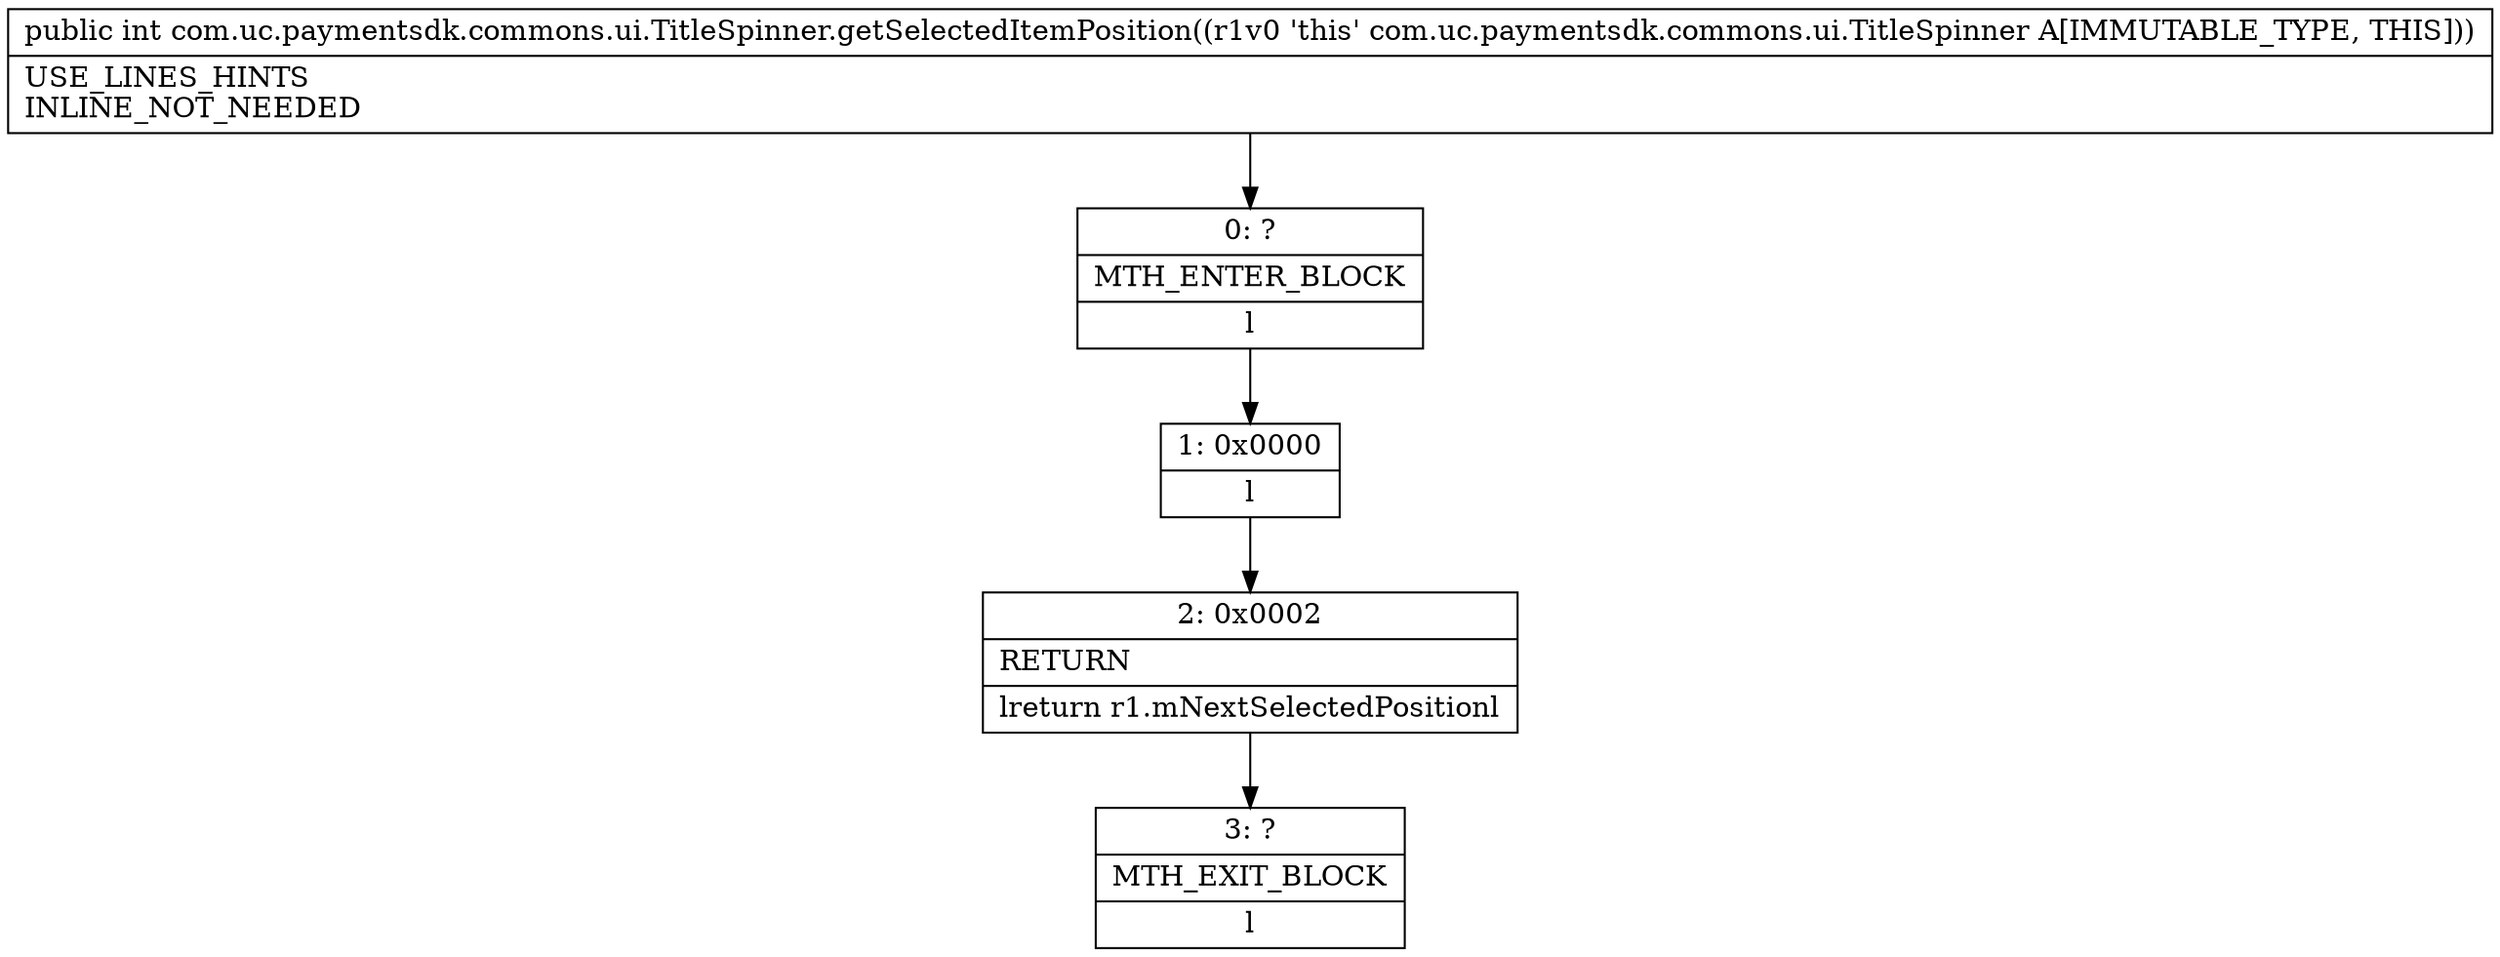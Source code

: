 digraph "CFG forcom.uc.paymentsdk.commons.ui.TitleSpinner.getSelectedItemPosition()I" {
Node_0 [shape=record,label="{0\:\ ?|MTH_ENTER_BLOCK\l|l}"];
Node_1 [shape=record,label="{1\:\ 0x0000|l}"];
Node_2 [shape=record,label="{2\:\ 0x0002|RETURN\l|lreturn r1.mNextSelectedPositionl}"];
Node_3 [shape=record,label="{3\:\ ?|MTH_EXIT_BLOCK\l|l}"];
MethodNode[shape=record,label="{public int com.uc.paymentsdk.commons.ui.TitleSpinner.getSelectedItemPosition((r1v0 'this' com.uc.paymentsdk.commons.ui.TitleSpinner A[IMMUTABLE_TYPE, THIS]))  | USE_LINES_HINTS\lINLINE_NOT_NEEDED\l}"];
MethodNode -> Node_0;
Node_0 -> Node_1;
Node_1 -> Node_2;
Node_2 -> Node_3;
}

